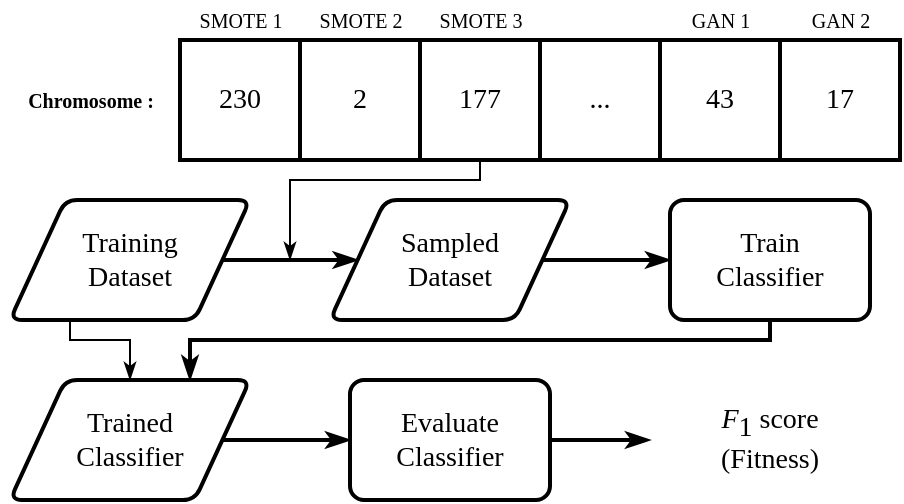 <mxfile version="12.9.5" type="device"><diagram id="Cgs109kmzvTKQS8Pc-es" name="Page-1"><mxGraphModel dx="786" dy="1011" grid="1" gridSize="10" guides="1" tooltips="1" connect="1" arrows="1" fold="1" page="1" pageScale="1" pageWidth="1654" pageHeight="1169" math="0" shadow="0"><root><mxCell id="0"/><mxCell id="1" parent="0"/><mxCell id="81ERWueIMDSh5dc0QQ3O-1" value="230" style="rounded=1;whiteSpace=wrap;html=1;absoluteArcSize=1;arcSize=0;strokeWidth=2;fontFamily=Times New Roman;labelBackgroundColor=#FFFFFF;fontSize=14;" parent="1" vertex="1"><mxGeometry x="165" y="160" width="60" height="60" as="geometry"/></mxCell><mxCell id="81ERWueIMDSh5dc0QQ3O-2" value="2" style="rounded=1;whiteSpace=wrap;html=1;absoluteArcSize=1;arcSize=0;strokeWidth=2;fontFamily=Times New Roman;labelBackgroundColor=#FFFFFF;fontSize=14;" parent="1" vertex="1"><mxGeometry x="225" y="160" width="60" height="60" as="geometry"/></mxCell><mxCell id="Gq_nJkL6EX6n_WDoomA4-2" style="edgeStyle=orthogonalEdgeStyle;rounded=0;orthogonalLoop=1;jettySize=auto;html=1;exitX=0.5;exitY=1;exitDx=0;exitDy=0;endArrow=classicThin;endFill=1;strokeWidth=1;fontFamily=Times New Roman;fontSize=10;" parent="1" source="81ERWueIMDSh5dc0QQ3O-3" edge="1"><mxGeometry relative="1" as="geometry"><mxPoint x="220" y="270" as="targetPoint"/><Array as="points"><mxPoint x="315" y="230"/><mxPoint x="220" y="230"/></Array></mxGeometry></mxCell><mxCell id="81ERWueIMDSh5dc0QQ3O-3" value="177" style="rounded=1;whiteSpace=wrap;html=1;absoluteArcSize=1;arcSize=0;strokeWidth=2;fontFamily=Times New Roman;labelBackgroundColor=#FFFFFF;fontSize=14;" parent="1" vertex="1"><mxGeometry x="285" y="160" width="60" height="60" as="geometry"/></mxCell><mxCell id="81ERWueIMDSh5dc0QQ3O-4" value="..." style="rounded=1;whiteSpace=wrap;html=1;absoluteArcSize=1;arcSize=0;strokeWidth=2;fontFamily=Times New Roman;labelBackgroundColor=#FFFFFF;fontSize=14;" parent="1" vertex="1"><mxGeometry x="345" y="160" width="60" height="60" as="geometry"/></mxCell><mxCell id="81ERWueIMDSh5dc0QQ3O-5" value="43" style="rounded=1;whiteSpace=wrap;html=1;absoluteArcSize=1;arcSize=0;strokeWidth=2;fontFamily=Times New Roman;labelBackgroundColor=#FFFFFF;fontSize=14;" parent="1" vertex="1"><mxGeometry x="405" y="160" width="60" height="60" as="geometry"/></mxCell><mxCell id="81ERWueIMDSh5dc0QQ3O-6" value="17" style="rounded=1;whiteSpace=wrap;html=1;absoluteArcSize=1;arcSize=0;strokeWidth=2;fontFamily=Times New Roman;labelBackgroundColor=#FFFFFF;fontSize=14;" parent="1" vertex="1"><mxGeometry x="465" y="160" width="60" height="60" as="geometry"/></mxCell><mxCell id="81ERWueIMDSh5dc0QQ3O-7" value="SMOTE 1" style="text;html=1;align=center;verticalAlign=middle;resizable=0;points=[];autosize=1;fontFamily=Times New Roman;fontSize=10;" parent="1" vertex="1"><mxGeometry x="160" y="140" width="70" height="20" as="geometry"/></mxCell><mxCell id="81ERWueIMDSh5dc0QQ3O-8" value="SMOTE 2" style="text;html=1;align=center;verticalAlign=middle;resizable=0;points=[];autosize=1;fontFamily=Times New Roman;fontSize=10;" parent="1" vertex="1"><mxGeometry x="220" y="140" width="70" height="20" as="geometry"/></mxCell><mxCell id="81ERWueIMDSh5dc0QQ3O-9" value="SMOTE 3" style="text;html=1;align=center;verticalAlign=middle;resizable=0;points=[];autosize=1;fontFamily=Times New Roman;fontSize=10;" parent="1" vertex="1"><mxGeometry x="280" y="140" width="70" height="20" as="geometry"/></mxCell><mxCell id="81ERWueIMDSh5dc0QQ3O-10" value="GAN 1" style="text;html=1;align=center;verticalAlign=middle;resizable=0;points=[];autosize=1;fontFamily=Times New Roman;fontSize=10;" parent="1" vertex="1"><mxGeometry x="410" y="140" width="50" height="20" as="geometry"/></mxCell><mxCell id="81ERWueIMDSh5dc0QQ3O-11" value="GAN 2" style="text;html=1;align=center;verticalAlign=middle;resizable=0;points=[];autosize=1;fontFamily=Times New Roman;fontSize=10;" parent="1" vertex="1"><mxGeometry x="470" y="140" width="50" height="20" as="geometry"/></mxCell><mxCell id="7z2xc3-_VnyvZ8EuDC_8-1" style="edgeStyle=orthogonalEdgeStyle;rounded=0;orthogonalLoop=1;jettySize=auto;html=1;exitX=1;exitY=0.5;exitDx=0;exitDy=0;entryX=0;entryY=0.5;entryDx=0;entryDy=0;fontSize=10;strokeWidth=2;endArrow=classicThin;endFill=1;" parent="1" source="81ERWueIMDSh5dc0QQ3O-54" target="81ERWueIMDSh5dc0QQ3O-55" edge="1"><mxGeometry relative="1" as="geometry"/></mxCell><mxCell id="7z2xc3-_VnyvZ8EuDC_8-7" style="edgeStyle=orthogonalEdgeStyle;rounded=0;orthogonalLoop=1;jettySize=auto;html=1;exitX=0.25;exitY=1;exitDx=0;exitDy=0;entryX=0.5;entryY=0;entryDx=0;entryDy=0;fontSize=10;strokeWidth=1;endArrow=classicThin;endFill=1;" parent="1" source="81ERWueIMDSh5dc0QQ3O-54" target="81ERWueIMDSh5dc0QQ3O-62" edge="1"><mxGeometry relative="1" as="geometry"><Array as="points"><mxPoint x="110" y="310"/><mxPoint x="140" y="310"/></Array></mxGeometry></mxCell><mxCell id="81ERWueIMDSh5dc0QQ3O-54" value="Training&lt;br style=&quot;font-size: 14px;&quot;&gt;Dataset" style="shape=parallelogram;html=1;strokeWidth=2;perimeter=parallelogramPerimeter;whiteSpace=wrap;rounded=1;arcSize=12;size=0.23;labelBackgroundColor=none;fontFamily=Times New Roman;fontSize=14;" parent="1" vertex="1"><mxGeometry x="80" y="240" width="120" height="60" as="geometry"/></mxCell><mxCell id="7z2xc3-_VnyvZ8EuDC_8-2" style="edgeStyle=orthogonalEdgeStyle;rounded=0;orthogonalLoop=1;jettySize=auto;html=1;exitX=1;exitY=0.5;exitDx=0;exitDy=0;entryX=0;entryY=0.5;entryDx=0;entryDy=0;fontSize=10;strokeWidth=2;endArrow=classicThin;endFill=1;" parent="1" source="81ERWueIMDSh5dc0QQ3O-55" target="81ERWueIMDSh5dc0QQ3O-57" edge="1"><mxGeometry relative="1" as="geometry"/></mxCell><mxCell id="81ERWueIMDSh5dc0QQ3O-55" value="Sampled&lt;br style=&quot;font-size: 14px;&quot;&gt;Dataset" style="shape=parallelogram;html=1;strokeWidth=2;perimeter=parallelogramPerimeter;whiteSpace=wrap;rounded=1;arcSize=12;size=0.23;labelBackgroundColor=none;fontFamily=Times New Roman;fontSize=14;" parent="1" vertex="1"><mxGeometry x="240" y="240" width="120" height="60" as="geometry"/></mxCell><mxCell id="R7kN-vpwgl-_eSdxH3Uy-2" style="edgeStyle=orthogonalEdgeStyle;rounded=0;orthogonalLoop=1;jettySize=auto;html=1;exitX=0.5;exitY=1;exitDx=0;exitDy=0;entryX=0.75;entryY=0;entryDx=0;entryDy=0;endArrow=classicThin;endFill=1;strokeWidth=2;" edge="1" parent="1" source="81ERWueIMDSh5dc0QQ3O-57" target="81ERWueIMDSh5dc0QQ3O-62"><mxGeometry relative="1" as="geometry"><Array as="points"><mxPoint x="460" y="310"/><mxPoint x="170" y="310"/></Array></mxGeometry></mxCell><mxCell id="81ERWueIMDSh5dc0QQ3O-57" value="Train&lt;br style=&quot;font-size: 14px;&quot;&gt;Classifier" style="rounded=1;whiteSpace=wrap;html=1;absoluteArcSize=1;arcSize=14;strokeWidth=2;labelBackgroundColor=none;fontFamily=Times New Roman;fontSize=14;" parent="1" vertex="1"><mxGeometry x="410" y="240" width="100" height="60" as="geometry"/></mxCell><mxCell id="7z2xc3-_VnyvZ8EuDC_8-6" style="edgeStyle=orthogonalEdgeStyle;rounded=0;orthogonalLoop=1;jettySize=auto;html=1;exitX=1;exitY=0.5;exitDx=0;exitDy=0;entryX=0;entryY=0.5;entryDx=0;entryDy=0;fontSize=10;strokeWidth=2;endArrow=classicThin;endFill=1;" parent="1" source="81ERWueIMDSh5dc0QQ3O-58" target="7z2xc3-_VnyvZ8EuDC_8-5" edge="1"><mxGeometry relative="1" as="geometry"/></mxCell><mxCell id="81ERWueIMDSh5dc0QQ3O-58" value="Evaluate&lt;br style=&quot;font-size: 14px;&quot;&gt;Classifier" style="rounded=1;whiteSpace=wrap;html=1;absoluteArcSize=1;arcSize=14;strokeWidth=2;labelBackgroundColor=none;fontFamily=Times New Roman;fontSize=14;" parent="1" vertex="1"><mxGeometry x="250" y="330" width="100" height="60" as="geometry"/></mxCell><mxCell id="7z2xc3-_VnyvZ8EuDC_8-3" style="edgeStyle=orthogonalEdgeStyle;rounded=0;orthogonalLoop=1;jettySize=auto;html=1;exitX=1;exitY=0.5;exitDx=0;exitDy=0;entryX=0;entryY=0.5;entryDx=0;entryDy=0;fontSize=10;strokeWidth=2;endArrow=classicThin;endFill=1;" parent="1" source="81ERWueIMDSh5dc0QQ3O-62" target="81ERWueIMDSh5dc0QQ3O-58" edge="1"><mxGeometry relative="1" as="geometry"/></mxCell><mxCell id="81ERWueIMDSh5dc0QQ3O-62" value="Trained&lt;br style=&quot;font-size: 14px;&quot;&gt;Classifier" style="shape=parallelogram;html=1;strokeWidth=2;perimeter=parallelogramPerimeter;whiteSpace=wrap;rounded=1;arcSize=12;size=0.23;labelBackgroundColor=none;fontFamily=Times New Roman;fontSize=14;" parent="1" vertex="1"><mxGeometry x="80" y="330" width="120" height="60" as="geometry"/></mxCell><mxCell id="7z2xc3-_VnyvZ8EuDC_8-5" value="&lt;i style=&quot;white-space: nowrap; font-size: 14px;&quot;&gt;F&lt;/i&gt;&lt;sub style=&quot;white-space: nowrap; font-size: 14px;&quot;&gt;1&lt;/sub&gt;&lt;span style=&quot;white-space: nowrap; font-size: 14px;&quot;&gt;&amp;nbsp;score&lt;/span&gt;&lt;br style=&quot;white-space: nowrap; font-size: 14px;&quot;&gt;&lt;span style=&quot;white-space: nowrap; font-size: 14px;&quot;&gt;(Fitness)&lt;/span&gt;" style="rounded=1;whiteSpace=wrap;html=1;absoluteArcSize=1;arcSize=14;strokeWidth=2;labelBackgroundColor=none;fontFamily=Times New Roman;fontSize=14;fillColor=none;strokeColor=none;" parent="1" vertex="1"><mxGeometry x="400" y="330" width="120" height="60" as="geometry"/></mxCell><mxCell id="Gq_nJkL6EX6n_WDoomA4-1" value="Chromosome :" style="text;html=1;align=center;verticalAlign=middle;resizable=0;points=[];autosize=1;fontSize=10;fontFamily=Times New Roman;fontStyle=1" parent="1" vertex="1"><mxGeometry x="75" y="180" width="90" height="20" as="geometry"/></mxCell></root></mxGraphModel></diagram></mxfile>